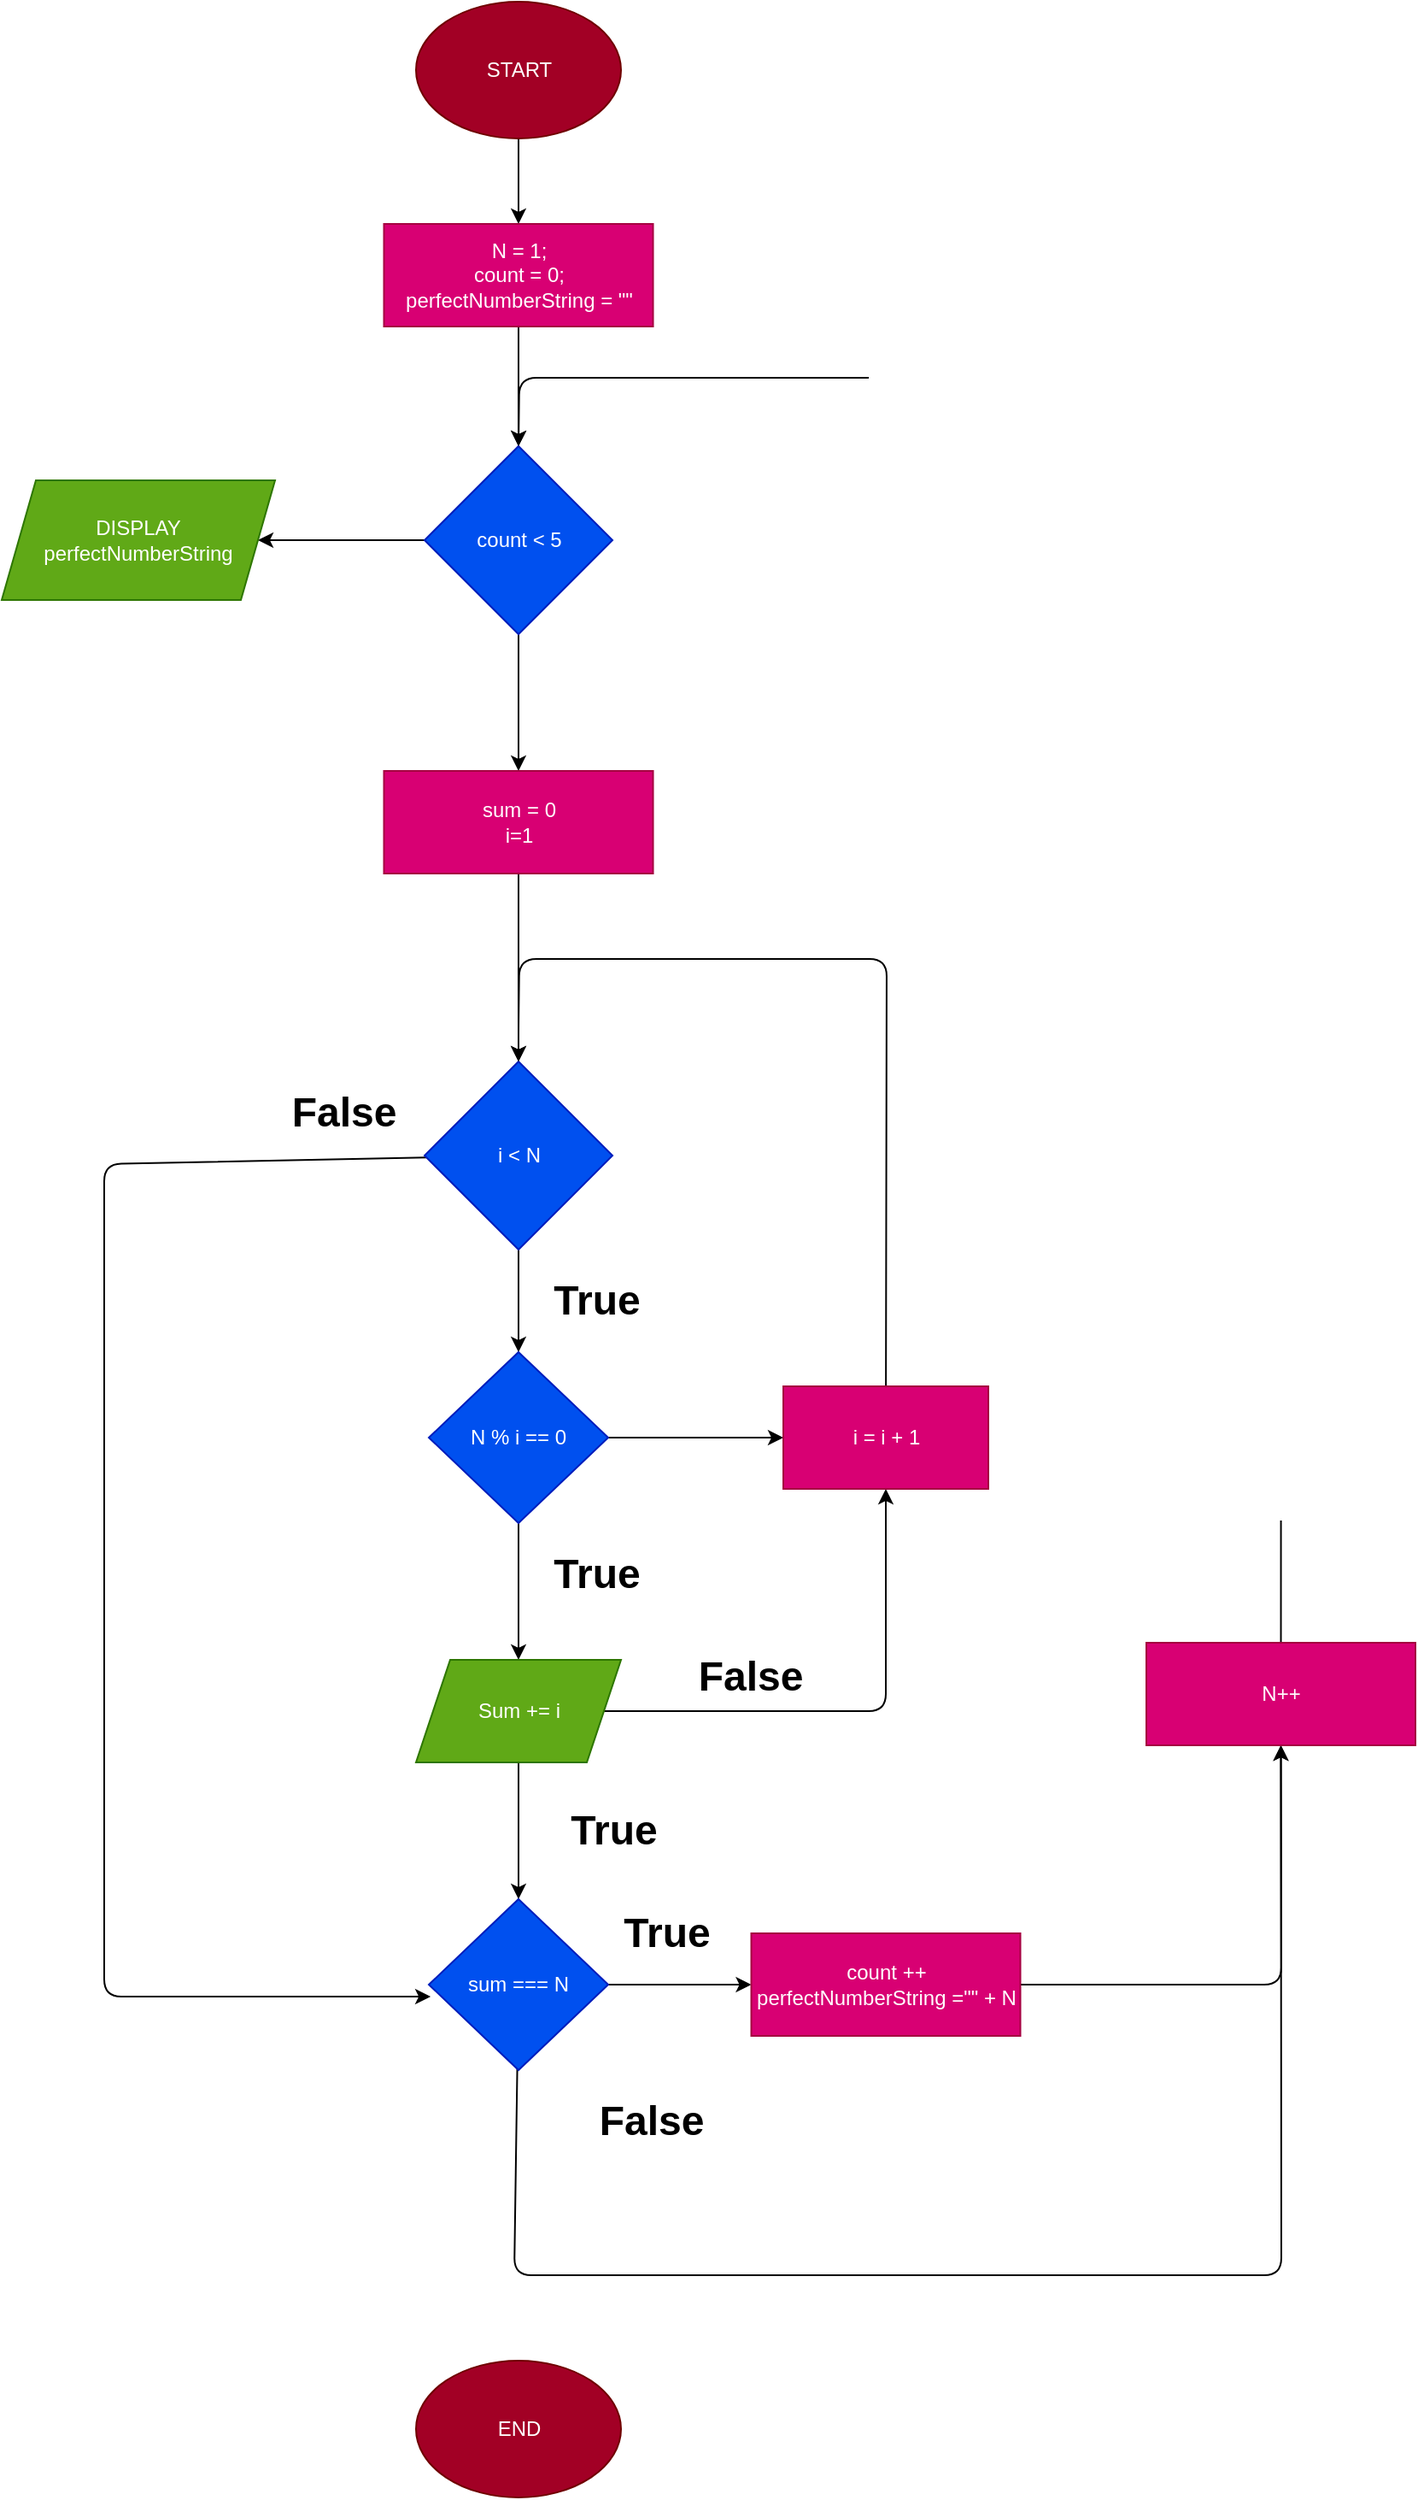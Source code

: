 <mxfile>
    <diagram id="E7YFBqee_lfXnYrs6Mah" name="Page-1">
        <mxGraphModel dx="2209" dy="2516" grid="1" gridSize="10" guides="1" tooltips="1" connect="1" arrows="1" fold="1" page="1" pageScale="1" pageWidth="850" pageHeight="1100" math="0" shadow="0">
            <root>
                <mxCell id="0"/>
                <mxCell id="1" parent="0"/>
                <mxCell id="41" value="" style="edgeStyle=none;html=1;" edge="1" parent="1" source="3" target="40">
                    <mxGeometry relative="1" as="geometry"/>
                </mxCell>
                <mxCell id="3" value="START" style="ellipse;whiteSpace=wrap;html=1;fillColor=#a20025;fontColor=#ffffff;strokeColor=#6F0000;" vertex="1" parent="1">
                    <mxGeometry x="342.5" y="-70" width="120" height="80" as="geometry"/>
                </mxCell>
                <mxCell id="8" value="" style="edgeStyle=none;html=1;" edge="1" parent="1" source="10" target="12">
                    <mxGeometry relative="1" as="geometry"/>
                </mxCell>
                <mxCell id="60" style="edgeStyle=none;html=1;entryX=0.01;entryY=0.57;entryDx=0;entryDy=0;entryPerimeter=0;" edge="1" parent="1" source="10" target="37">
                    <mxGeometry relative="1" as="geometry">
                        <Array as="points">
                            <mxPoint x="160" y="610"/>
                            <mxPoint x="160" y="1097"/>
                        </Array>
                    </mxGeometry>
                </mxCell>
                <mxCell id="10" value="i &amp;lt; N" style="rhombus;whiteSpace=wrap;html=1;fillColor=#0050ef;fontColor=#ffffff;strokeColor=#001DBC;" vertex="1" parent="1">
                    <mxGeometry x="347.5" y="550" width="110" height="110" as="geometry"/>
                </mxCell>
                <mxCell id="11" value="" style="edgeStyle=none;html=1;" edge="1" parent="1" source="12" target="15">
                    <mxGeometry relative="1" as="geometry"/>
                </mxCell>
                <mxCell id="35" value="" style="edgeStyle=none;html=1;" edge="1" parent="1" source="12" target="18">
                    <mxGeometry relative="1" as="geometry"/>
                </mxCell>
                <mxCell id="12" value="N % i == 0" style="rhombus;whiteSpace=wrap;html=1;fillColor=#0050ef;fontColor=#ffffff;strokeColor=#001DBC;" vertex="1" parent="1">
                    <mxGeometry x="350" y="720" width="105" height="100" as="geometry"/>
                </mxCell>
                <mxCell id="13" value="" style="edgeStyle=none;html=1;" edge="1" parent="1" source="15" target="18">
                    <mxGeometry relative="1" as="geometry">
                        <Array as="points">
                            <mxPoint x="617.5" y="930"/>
                        </Array>
                    </mxGeometry>
                </mxCell>
                <mxCell id="38" value="" style="edgeStyle=none;html=1;" edge="1" parent="1" source="15" target="37">
                    <mxGeometry relative="1" as="geometry"/>
                </mxCell>
                <mxCell id="15" value="Sum += i" style="shape=parallelogram;perimeter=parallelogramPerimeter;whiteSpace=wrap;html=1;fixedSize=1;fillColor=#60a917;fontColor=#ffffff;strokeColor=#2D7600;" vertex="1" parent="1">
                    <mxGeometry x="342.5" y="900" width="120" height="60" as="geometry"/>
                </mxCell>
                <mxCell id="16" value="END" style="ellipse;whiteSpace=wrap;html=1;fillColor=#a20025;fontColor=#ffffff;strokeColor=#6F0000;" vertex="1" parent="1">
                    <mxGeometry x="342.5" y="1310" width="120" height="80" as="geometry"/>
                </mxCell>
                <mxCell id="17" style="edgeStyle=none;html=1;entryX=0.5;entryY=0;entryDx=0;entryDy=0;" edge="1" parent="1" source="18" target="10">
                    <mxGeometry relative="1" as="geometry">
                        <Array as="points">
                            <mxPoint x="618" y="490"/>
                            <mxPoint x="500" y="490"/>
                            <mxPoint x="403" y="490"/>
                            <mxPoint x="402.5" y="530"/>
                        </Array>
                    </mxGeometry>
                </mxCell>
                <mxCell id="18" value="i = i + 1" style="rounded=0;whiteSpace=wrap;html=1;fillColor=#d80073;fontColor=#ffffff;strokeColor=#A50040;" vertex="1" parent="1">
                    <mxGeometry x="557.5" y="740" width="120" height="60" as="geometry"/>
                </mxCell>
                <mxCell id="27" value="True" style="text;strokeColor=none;fillColor=none;html=1;fontSize=24;fontStyle=1;verticalAlign=middle;align=center;" vertex="1" parent="1">
                    <mxGeometry x="397.5" y="670" width="100" height="40" as="geometry"/>
                </mxCell>
                <mxCell id="28" value="True" style="text;strokeColor=none;fillColor=none;html=1;fontSize=24;fontStyle=1;verticalAlign=middle;align=center;" vertex="1" parent="1">
                    <mxGeometry x="397.5" y="830" width="100" height="40" as="geometry"/>
                </mxCell>
                <mxCell id="29" value="True" style="text;strokeColor=none;fillColor=none;html=1;fontSize=24;fontStyle=1;verticalAlign=middle;align=center;" vertex="1" parent="1">
                    <mxGeometry x="407.5" y="980" width="100" height="40" as="geometry"/>
                </mxCell>
                <mxCell id="30" value="False" style="text;strokeColor=none;fillColor=none;html=1;fontSize=24;fontStyle=1;verticalAlign=middle;align=center;" vertex="1" parent="1">
                    <mxGeometry x="487.5" y="890" width="100" height="40" as="geometry"/>
                </mxCell>
                <mxCell id="31" value="False" style="text;strokeColor=none;fillColor=none;html=1;fontSize=24;fontStyle=1;verticalAlign=middle;align=center;" vertex="1" parent="1">
                    <mxGeometry x="250" y="560" width="100" height="40" as="geometry"/>
                </mxCell>
                <mxCell id="50" value="" style="edgeStyle=none;html=1;" edge="1" parent="1" source="37" target="49">
                    <mxGeometry relative="1" as="geometry"/>
                </mxCell>
                <mxCell id="56" style="edgeStyle=none;html=1;entryX=0.5;entryY=1;entryDx=0;entryDy=0;" edge="1" parent="1" source="37" target="51">
                    <mxGeometry relative="1" as="geometry">
                        <Array as="points">
                            <mxPoint x="400" y="1260"/>
                            <mxPoint x="849" y="1260"/>
                        </Array>
                    </mxGeometry>
                </mxCell>
                <mxCell id="37" value="sum === N" style="rhombus;whiteSpace=wrap;html=1;fillColor=#0050ef;fontColor=#ffffff;strokeColor=#001DBC;" vertex="1" parent="1">
                    <mxGeometry x="350" y="1040" width="105" height="100" as="geometry"/>
                </mxCell>
                <mxCell id="43" value="" style="edgeStyle=none;html=1;" edge="1" parent="1" source="40" target="42">
                    <mxGeometry relative="1" as="geometry"/>
                </mxCell>
                <mxCell id="40" value="N = 1;&lt;br&gt;count = 0;&lt;br&gt;perfectNumberString = &quot;&quot;" style="rounded=0;whiteSpace=wrap;html=1;fillColor=#d80073;fontColor=#ffffff;strokeColor=#A50040;" vertex="1" parent="1">
                    <mxGeometry x="323.75" y="60" width="157.5" height="60" as="geometry"/>
                </mxCell>
                <mxCell id="46" value="" style="edgeStyle=none;html=1;" edge="1" parent="1" source="42" target="45">
                    <mxGeometry relative="1" as="geometry"/>
                </mxCell>
                <mxCell id="59" value="" style="edgeStyle=none;html=1;" edge="1" parent="1" source="42" target="58">
                    <mxGeometry relative="1" as="geometry"/>
                </mxCell>
                <mxCell id="42" value="count &amp;lt; 5" style="rhombus;whiteSpace=wrap;html=1;fillColor=#0050ef;fontColor=#ffffff;strokeColor=#001DBC;" vertex="1" parent="1">
                    <mxGeometry x="347.5" y="190" width="110" height="110" as="geometry"/>
                </mxCell>
                <mxCell id="47" value="" style="edgeStyle=none;html=1;" edge="1" parent="1" source="45" target="10">
                    <mxGeometry relative="1" as="geometry"/>
                </mxCell>
                <mxCell id="45" value="sum = 0&lt;br&gt;i=1" style="rounded=0;whiteSpace=wrap;html=1;fillColor=#d80073;fontColor=#ffffff;strokeColor=#A50040;" vertex="1" parent="1">
                    <mxGeometry x="323.75" y="380" width="157.5" height="60" as="geometry"/>
                </mxCell>
                <mxCell id="53" style="edgeStyle=none;html=1;entryX=0.5;entryY=1;entryDx=0;entryDy=0;" edge="1" parent="1" source="49" target="51">
                    <mxGeometry relative="1" as="geometry">
                        <Array as="points">
                            <mxPoint x="849" y="1090"/>
                        </Array>
                    </mxGeometry>
                </mxCell>
                <mxCell id="49" value="count ++&lt;br&gt;perfectNumberString =&quot;&quot; + N" style="rounded=0;whiteSpace=wrap;html=1;fillColor=#d80073;fontColor=#ffffff;strokeColor=#A50040;" vertex="1" parent="1">
                    <mxGeometry x="538.75" y="1060" width="157.5" height="60" as="geometry"/>
                </mxCell>
                <mxCell id="57" style="edgeStyle=none;html=1;entryX=0.5;entryY=0;entryDx=0;entryDy=0;" edge="1" parent="1" source="51" target="42">
                    <mxGeometry relative="1" as="geometry">
                        <Array as="points">
                            <mxPoint x="849" y="150"/>
                            <mxPoint x="403" y="150"/>
                        </Array>
                    </mxGeometry>
                </mxCell>
                <mxCell id="51" value="N++" style="rounded=0;whiteSpace=wrap;html=1;fillColor=#d80073;fontColor=#ffffff;strokeColor=#A50040;" vertex="1" parent="1">
                    <mxGeometry x="770" y="890" width="157.5" height="60" as="geometry"/>
                </mxCell>
                <mxCell id="54" value="True" style="text;strokeColor=none;fillColor=none;html=1;fontSize=24;fontStyle=1;verticalAlign=middle;align=center;" vertex="1" parent="1">
                    <mxGeometry x="438.75" y="1040" width="100" height="40" as="geometry"/>
                </mxCell>
                <mxCell id="55" value="False" style="text;strokeColor=none;fillColor=none;html=1;fontSize=24;fontStyle=1;verticalAlign=middle;align=center;" vertex="1" parent="1">
                    <mxGeometry x="430" y="1150" width="100" height="40" as="geometry"/>
                </mxCell>
                <mxCell id="58" value="DISPLAY&lt;br&gt;perfectNumberString" style="shape=parallelogram;perimeter=parallelogramPerimeter;whiteSpace=wrap;html=1;fixedSize=1;fillColor=#60a917;fontColor=#ffffff;strokeColor=#2D7600;" vertex="1" parent="1">
                    <mxGeometry x="100" y="210" width="160" height="70" as="geometry"/>
                </mxCell>
            </root>
        </mxGraphModel>
    </diagram>
</mxfile>